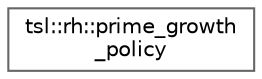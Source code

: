 digraph "Graphical Class Hierarchy"
{
 // LATEX_PDF_SIZE
  bgcolor="transparent";
  edge [fontname=Helvetica,fontsize=10,labelfontname=Helvetica,labelfontsize=10];
  node [fontname=Helvetica,fontsize=10,shape=box,height=0.2,width=0.4];
  rankdir="LR";
  Node0 [id="Node000000",label="tsl::rh::prime_growth\l_policy",height=0.2,width=0.4,color="grey40", fillcolor="white", style="filled",URL="$classtsl_1_1rh_1_1prime__growth__policy.html",tooltip=" "];
}

